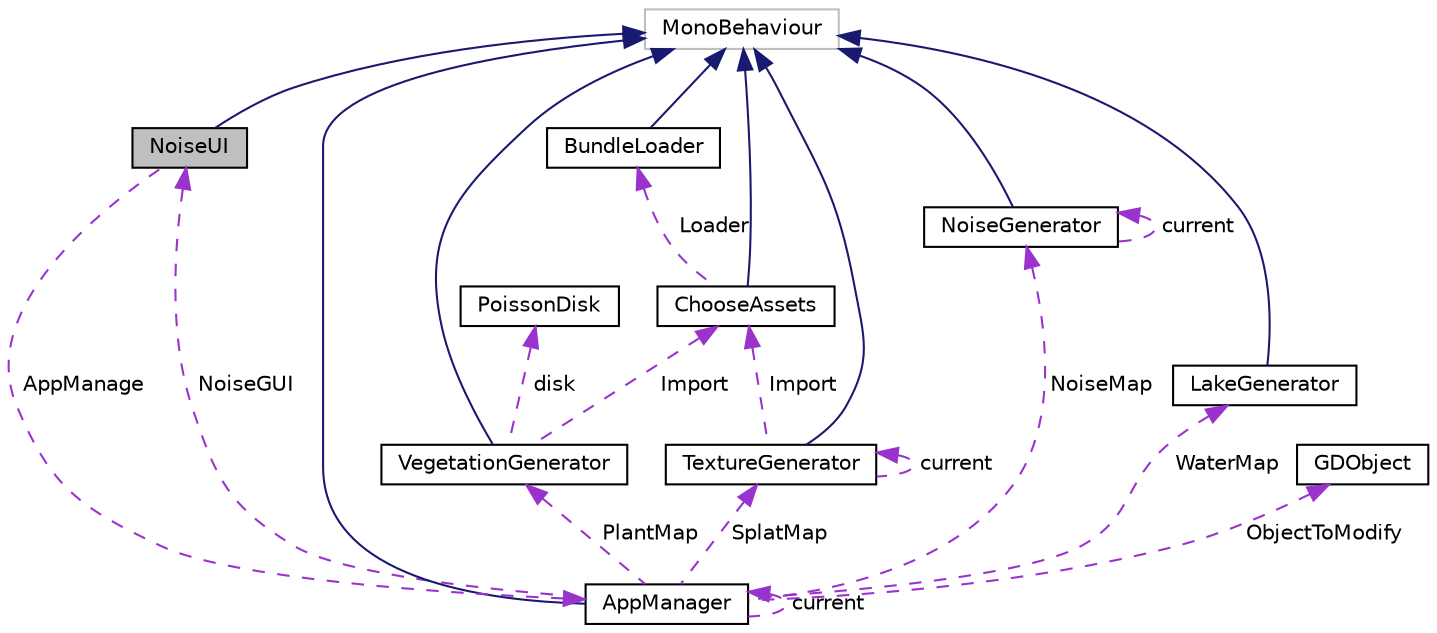digraph "NoiseUI"
{
  edge [fontname="Helvetica",fontsize="10",labelfontname="Helvetica",labelfontsize="10"];
  node [fontname="Helvetica",fontsize="10",shape=record];
  Node2 [label="NoiseUI",height=0.2,width=0.4,color="black", fillcolor="grey75", style="filled", fontcolor="black"];
  Node3 -> Node2 [dir="back",color="midnightblue",fontsize="10",style="solid",fontname="Helvetica"];
  Node3 [label="MonoBehaviour",height=0.2,width=0.4,color="grey75", fillcolor="white", style="filled"];
  Node4 -> Node2 [dir="back",color="darkorchid3",fontsize="10",style="dashed",label=" AppManage" ,fontname="Helvetica"];
  Node4 [label="AppManager",height=0.2,width=0.4,color="black", fillcolor="white", style="filled",URL="$class_app_manager.html",tooltip="Keeps track of every usable element between panels \Terrain Generated \List of used Textures \Texture..."];
  Node3 -> Node4 [dir="back",color="midnightblue",fontsize="10",style="solid",fontname="Helvetica"];
  Node4 -> Node4 [dir="back",color="darkorchid3",fontsize="10",style="dashed",label=" current" ,fontname="Helvetica"];
  Node5 -> Node4 [dir="back",color="darkorchid3",fontsize="10",style="dashed",label=" PlantMap" ,fontname="Helvetica"];
  Node5 [label="VegetationGenerator",height=0.2,width=0.4,color="black", fillcolor="white", style="filled",URL="$class_vegetation_generator.html",tooltip="Places trees randomly on the map "];
  Node3 -> Node5 [dir="back",color="midnightblue",fontsize="10",style="solid",fontname="Helvetica"];
  Node6 -> Node5 [dir="back",color="darkorchid3",fontsize="10",style="dashed",label=" disk" ,fontname="Helvetica"];
  Node6 [label="PoissonDisk",height=0.2,width=0.4,color="black", fillcolor="white", style="filled",URL="$class_poisson_disk.html"];
  Node7 -> Node5 [dir="back",color="darkorchid3",fontsize="10",style="dashed",label=" Import" ,fontname="Helvetica"];
  Node7 [label="ChooseAssets",height=0.2,width=0.4,color="black", fillcolor="white", style="filled",URL="$class_choose_assets.html",tooltip="Used when the user desires to import new assets in to the editor loads assets from the bundles that w..."];
  Node3 -> Node7 [dir="back",color="midnightblue",fontsize="10",style="solid",fontname="Helvetica"];
  Node8 -> Node7 [dir="back",color="darkorchid3",fontsize="10",style="dashed",label=" Loader" ,fontname="Helvetica"];
  Node8 [label="BundleLoader",height=0.2,width=0.4,color="black", fillcolor="white", style="filled",URL="$class_bundle_loader.html",tooltip="Load available bundles "];
  Node3 -> Node8 [dir="back",color="midnightblue",fontsize="10",style="solid",fontname="Helvetica"];
  Node9 -> Node4 [dir="back",color="darkorchid3",fontsize="10",style="dashed",label=" SplatMap" ,fontname="Helvetica"];
  Node9 [label="TextureGenerator",height=0.2,width=0.4,color="black", fillcolor="white", style="filled",URL="$class_texture_generator.html",tooltip="Texture generator imports the textures into the terrain data splatPrototypes The imported textures ar..."];
  Node3 -> Node9 [dir="back",color="midnightblue",fontsize="10",style="solid",fontname="Helvetica"];
  Node9 -> Node9 [dir="back",color="darkorchid3",fontsize="10",style="dashed",label=" current" ,fontname="Helvetica"];
  Node7 -> Node9 [dir="back",color="darkorchid3",fontsize="10",style="dashed",label=" Import" ,fontname="Helvetica"];
  Node10 -> Node4 [dir="back",color="darkorchid3",fontsize="10",style="dashed",label=" NoiseMap" ,fontname="Helvetica"];
  Node10 [label="NoiseGenerator",height=0.2,width=0.4,color="black", fillcolor="white", style="filled",URL="$class_noise_generator.html",tooltip="Used to generate a noisemap Data from this map is used through the whole project "];
  Node3 -> Node10 [dir="back",color="midnightblue",fontsize="10",style="solid",fontname="Helvetica"];
  Node10 -> Node10 [dir="back",color="darkorchid3",fontsize="10",style="dashed",label=" current" ,fontname="Helvetica"];
  Node11 -> Node4 [dir="back",color="darkorchid3",fontsize="10",style="dashed",label=" WaterMap" ,fontname="Helvetica"];
  Node11 [label="LakeGenerator",height=0.2,width=0.4,color="black", fillcolor="white", style="filled",URL="$class_lake_generator.html"];
  Node3 -> Node11 [dir="back",color="midnightblue",fontsize="10",style="solid",fontname="Helvetica"];
  Node12 -> Node4 [dir="back",color="darkorchid3",fontsize="10",style="dashed",label=" ObjectToModify" ,fontname="Helvetica"];
  Node12 [label="GDObject",height=0.2,width=0.4,color="black", fillcolor="white", style="filled",URL="$class_g_d_object.html",tooltip="Data class that will be used to generate the trees onto the therrain "];
  Node2 -> Node4 [dir="back",color="darkorchid3",fontsize="10",style="dashed",label=" NoiseGUI" ,fontname="Helvetica"];
}
